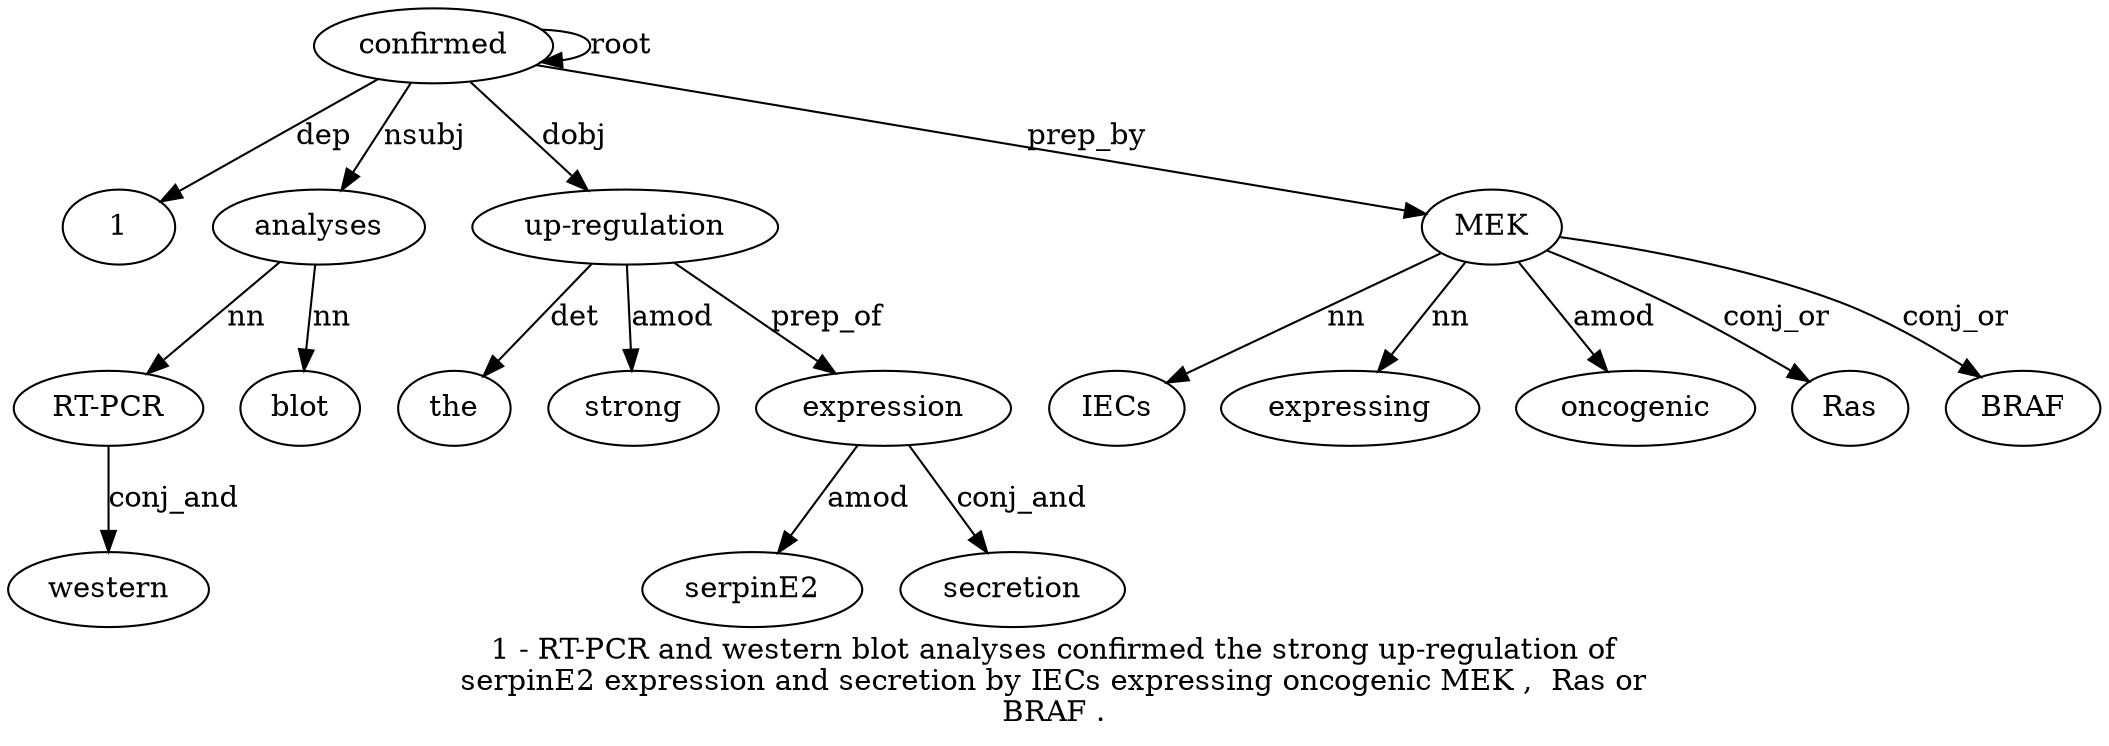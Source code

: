 digraph "1 - RT-PCR and western blot analyses confirmed the strong up-regulation of serpinE2 expression and secretion by IECs expressing oncogenic MEK ,  Ras or BRAF ." {
label="1 - RT-PCR and western blot analyses confirmed the strong up-regulation of
serpinE2 expression and secretion by IECs expressing oncogenic MEK ,  Ras or
BRAF .";
confirmed8 [style=filled, fillcolor=white, label=confirmed];
1 [style=filled, fillcolor=white, label=1];
confirmed8 -> 1  [label=dep];
analyses7 [style=filled, fillcolor=white, label=analyses];
"RT-PCR3" [style=filled, fillcolor=white, label="RT-PCR"];
analyses7 -> "RT-PCR3"  [label=nn];
western5 [style=filled, fillcolor=white, label=western];
"RT-PCR3" -> western5  [label=conj_and];
blot6 [style=filled, fillcolor=white, label=blot];
analyses7 -> blot6  [label=nn];
confirmed8 -> analyses7  [label=nsubj];
confirmed8 -> confirmed8  [label=root];
"up-regulation11" [style=filled, fillcolor=white, label="up-regulation"];
the9 [style=filled, fillcolor=white, label=the];
"up-regulation11" -> the9  [label=det];
strong10 [style=filled, fillcolor=white, label=strong];
"up-regulation11" -> strong10  [label=amod];
confirmed8 -> "up-regulation11"  [label=dobj];
expression14 [style=filled, fillcolor=white, label=expression];
serpinE213 [style=filled, fillcolor=white, label=serpinE2];
expression14 -> serpinE213  [label=amod];
"up-regulation11" -> expression14  [label=prep_of];
secretion16 [style=filled, fillcolor=white, label=secretion];
expression14 -> secretion16  [label=conj_and];
MEK21 [style=filled, fillcolor=white, label=MEK];
IECs18 [style=filled, fillcolor=white, label=IECs];
MEK21 -> IECs18  [label=nn];
expressing19 [style=filled, fillcolor=white, label=expressing];
MEK21 -> expressing19  [label=nn];
oncogenic20 [style=filled, fillcolor=white, label=oncogenic];
MEK21 -> oncogenic20  [label=amod];
confirmed8 -> MEK21  [label=prep_by];
Ras23 [style=filled, fillcolor=white, label=Ras];
MEK21 -> Ras23  [label=conj_or];
BRAF25 [style=filled, fillcolor=white, label=BRAF];
MEK21 -> BRAF25  [label=conj_or];
}
